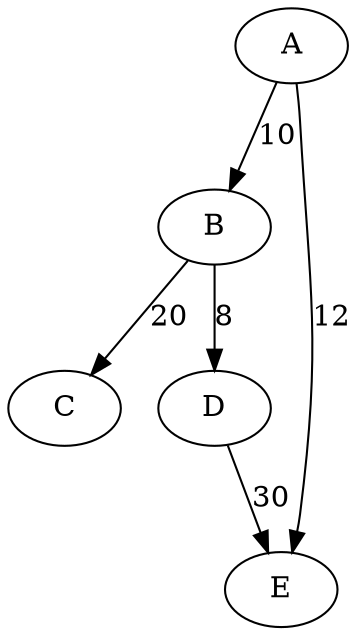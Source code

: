 digraph {
	A -> B [label=10]
	B -> C [label=20]
	D -> E [label=30]
	A -> E [label=12]
	B -> D [label=8]
}
